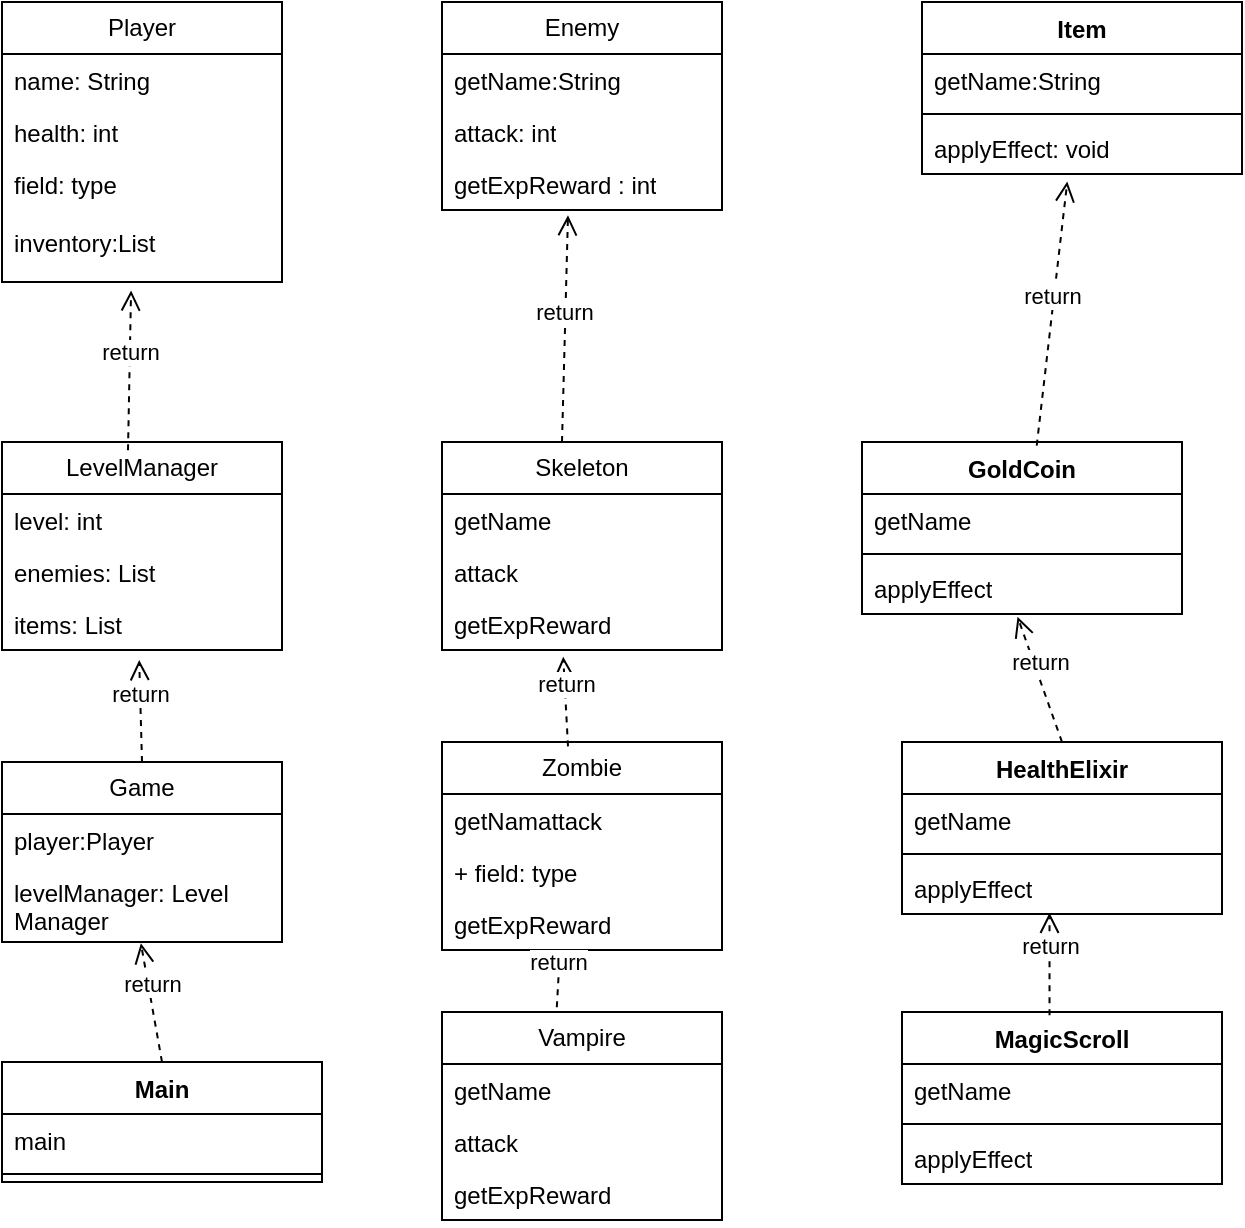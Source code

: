 <mxfile version="26.0.11">
  <diagram name="Страница — 1" id="aURsIyw-ZtaMsCR25LBM">
    <mxGraphModel dx="1290" dy="557" grid="1" gridSize="10" guides="1" tooltips="1" connect="1" arrows="1" fold="1" page="1" pageScale="1" pageWidth="827" pageHeight="1169" math="0" shadow="0">
      <root>
        <mxCell id="0" />
        <mxCell id="1" parent="0" />
        <mxCell id="g6PIy_8xpph2pY8H1rn6-1" value="Player" style="swimlane;fontStyle=0;childLayout=stackLayout;horizontal=1;startSize=26;fillColor=none;horizontalStack=0;resizeParent=1;resizeParentMax=0;resizeLast=0;collapsible=1;marginBottom=0;whiteSpace=wrap;html=1;" vertex="1" parent="1">
          <mxGeometry x="40" y="80" width="140" height="140" as="geometry" />
        </mxCell>
        <mxCell id="g6PIy_8xpph2pY8H1rn6-2" value="name: String" style="text;strokeColor=none;fillColor=none;align=left;verticalAlign=top;spacingLeft=4;spacingRight=4;overflow=hidden;rotatable=0;points=[[0,0.5],[1,0.5]];portConstraint=eastwest;whiteSpace=wrap;html=1;" vertex="1" parent="g6PIy_8xpph2pY8H1rn6-1">
          <mxGeometry y="26" width="140" height="26" as="geometry" />
        </mxCell>
        <mxCell id="g6PIy_8xpph2pY8H1rn6-3" value="health: int" style="text;strokeColor=none;fillColor=none;align=left;verticalAlign=top;spacingLeft=4;spacingRight=4;overflow=hidden;rotatable=0;points=[[0,0.5],[1,0.5]];portConstraint=eastwest;whiteSpace=wrap;html=1;" vertex="1" parent="g6PIy_8xpph2pY8H1rn6-1">
          <mxGeometry y="52" width="140" height="26" as="geometry" />
        </mxCell>
        <mxCell id="g6PIy_8xpph2pY8H1rn6-4" value="field: type&lt;br&gt;&lt;br&gt;inventory:List" style="text;strokeColor=none;fillColor=none;align=left;verticalAlign=top;spacingLeft=4;spacingRight=4;overflow=hidden;rotatable=0;points=[[0,0.5],[1,0.5]];portConstraint=eastwest;whiteSpace=wrap;html=1;" vertex="1" parent="g6PIy_8xpph2pY8H1rn6-1">
          <mxGeometry y="78" width="140" height="62" as="geometry" />
        </mxCell>
        <mxCell id="g6PIy_8xpph2pY8H1rn6-10" value="Enemy" style="swimlane;fontStyle=0;childLayout=stackLayout;horizontal=1;startSize=26;fillColor=none;horizontalStack=0;resizeParent=1;resizeParentMax=0;resizeLast=0;collapsible=1;marginBottom=0;whiteSpace=wrap;html=1;" vertex="1" parent="1">
          <mxGeometry x="260" y="80" width="140" height="104" as="geometry" />
        </mxCell>
        <mxCell id="g6PIy_8xpph2pY8H1rn6-11" value="getName:String" style="text;strokeColor=none;fillColor=none;align=left;verticalAlign=top;spacingLeft=4;spacingRight=4;overflow=hidden;rotatable=0;points=[[0,0.5],[1,0.5]];portConstraint=eastwest;whiteSpace=wrap;html=1;" vertex="1" parent="g6PIy_8xpph2pY8H1rn6-10">
          <mxGeometry y="26" width="140" height="26" as="geometry" />
        </mxCell>
        <mxCell id="g6PIy_8xpph2pY8H1rn6-12" value="attack: int" style="text;strokeColor=none;fillColor=none;align=left;verticalAlign=top;spacingLeft=4;spacingRight=4;overflow=hidden;rotatable=0;points=[[0,0.5],[1,0.5]];portConstraint=eastwest;whiteSpace=wrap;html=1;" vertex="1" parent="g6PIy_8xpph2pY8H1rn6-10">
          <mxGeometry y="52" width="140" height="26" as="geometry" />
        </mxCell>
        <mxCell id="g6PIy_8xpph2pY8H1rn6-13" value="getExpReward : int" style="text;strokeColor=none;fillColor=none;align=left;verticalAlign=top;spacingLeft=4;spacingRight=4;overflow=hidden;rotatable=0;points=[[0,0.5],[1,0.5]];portConstraint=eastwest;whiteSpace=wrap;html=1;" vertex="1" parent="g6PIy_8xpph2pY8H1rn6-10">
          <mxGeometry y="78" width="140" height="26" as="geometry" />
        </mxCell>
        <mxCell id="g6PIy_8xpph2pY8H1rn6-14" value="Item" style="swimlane;fontStyle=1;align=center;verticalAlign=top;childLayout=stackLayout;horizontal=1;startSize=26;horizontalStack=0;resizeParent=1;resizeParentMax=0;resizeLast=0;collapsible=1;marginBottom=0;whiteSpace=wrap;html=1;" vertex="1" parent="1">
          <mxGeometry x="500" y="80" width="160" height="86" as="geometry" />
        </mxCell>
        <mxCell id="g6PIy_8xpph2pY8H1rn6-15" value="getName:String" style="text;strokeColor=none;fillColor=none;align=left;verticalAlign=top;spacingLeft=4;spacingRight=4;overflow=hidden;rotatable=0;points=[[0,0.5],[1,0.5]];portConstraint=eastwest;whiteSpace=wrap;html=1;" vertex="1" parent="g6PIy_8xpph2pY8H1rn6-14">
          <mxGeometry y="26" width="160" height="26" as="geometry" />
        </mxCell>
        <mxCell id="g6PIy_8xpph2pY8H1rn6-16" value="" style="line;strokeWidth=1;fillColor=none;align=left;verticalAlign=middle;spacingTop=-1;spacingLeft=3;spacingRight=3;rotatable=0;labelPosition=right;points=[];portConstraint=eastwest;strokeColor=inherit;" vertex="1" parent="g6PIy_8xpph2pY8H1rn6-14">
          <mxGeometry y="52" width="160" height="8" as="geometry" />
        </mxCell>
        <mxCell id="g6PIy_8xpph2pY8H1rn6-17" value="applyEffect: void" style="text;strokeColor=none;fillColor=none;align=left;verticalAlign=top;spacingLeft=4;spacingRight=4;overflow=hidden;rotatable=0;points=[[0,0.5],[1,0.5]];portConstraint=eastwest;whiteSpace=wrap;html=1;" vertex="1" parent="g6PIy_8xpph2pY8H1rn6-14">
          <mxGeometry y="60" width="160" height="26" as="geometry" />
        </mxCell>
        <mxCell id="g6PIy_8xpph2pY8H1rn6-18" value="LevelManager" style="swimlane;fontStyle=0;childLayout=stackLayout;horizontal=1;startSize=26;fillColor=none;horizontalStack=0;resizeParent=1;resizeParentMax=0;resizeLast=0;collapsible=1;marginBottom=0;whiteSpace=wrap;html=1;" vertex="1" parent="1">
          <mxGeometry x="40" y="300" width="140" height="104" as="geometry" />
        </mxCell>
        <mxCell id="g6PIy_8xpph2pY8H1rn6-19" value="level: int" style="text;strokeColor=none;fillColor=none;align=left;verticalAlign=top;spacingLeft=4;spacingRight=4;overflow=hidden;rotatable=0;points=[[0,0.5],[1,0.5]];portConstraint=eastwest;whiteSpace=wrap;html=1;" vertex="1" parent="g6PIy_8xpph2pY8H1rn6-18">
          <mxGeometry y="26" width="140" height="26" as="geometry" />
        </mxCell>
        <mxCell id="g6PIy_8xpph2pY8H1rn6-20" value="enemies: List" style="text;strokeColor=none;fillColor=none;align=left;verticalAlign=top;spacingLeft=4;spacingRight=4;overflow=hidden;rotatable=0;points=[[0,0.5],[1,0.5]];portConstraint=eastwest;whiteSpace=wrap;html=1;" vertex="1" parent="g6PIy_8xpph2pY8H1rn6-18">
          <mxGeometry y="52" width="140" height="26" as="geometry" />
        </mxCell>
        <mxCell id="g6PIy_8xpph2pY8H1rn6-21" value="items: List" style="text;strokeColor=none;fillColor=none;align=left;verticalAlign=top;spacingLeft=4;spacingRight=4;overflow=hidden;rotatable=0;points=[[0,0.5],[1,0.5]];portConstraint=eastwest;whiteSpace=wrap;html=1;" vertex="1" parent="g6PIy_8xpph2pY8H1rn6-18">
          <mxGeometry y="78" width="140" height="26" as="geometry" />
        </mxCell>
        <mxCell id="g6PIy_8xpph2pY8H1rn6-22" value="Skeleton" style="swimlane;fontStyle=0;childLayout=stackLayout;horizontal=1;startSize=26;fillColor=none;horizontalStack=0;resizeParent=1;resizeParentMax=0;resizeLast=0;collapsible=1;marginBottom=0;whiteSpace=wrap;html=1;" vertex="1" parent="1">
          <mxGeometry x="260" y="300" width="140" height="104" as="geometry" />
        </mxCell>
        <mxCell id="g6PIy_8xpph2pY8H1rn6-23" value="getName" style="text;strokeColor=none;fillColor=none;align=left;verticalAlign=top;spacingLeft=4;spacingRight=4;overflow=hidden;rotatable=0;points=[[0,0.5],[1,0.5]];portConstraint=eastwest;whiteSpace=wrap;html=1;" vertex="1" parent="g6PIy_8xpph2pY8H1rn6-22">
          <mxGeometry y="26" width="140" height="26" as="geometry" />
        </mxCell>
        <mxCell id="g6PIy_8xpph2pY8H1rn6-24" value="attack" style="text;strokeColor=none;fillColor=none;align=left;verticalAlign=top;spacingLeft=4;spacingRight=4;overflow=hidden;rotatable=0;points=[[0,0.5],[1,0.5]];portConstraint=eastwest;whiteSpace=wrap;html=1;" vertex="1" parent="g6PIy_8xpph2pY8H1rn6-22">
          <mxGeometry y="52" width="140" height="26" as="geometry" />
        </mxCell>
        <mxCell id="g6PIy_8xpph2pY8H1rn6-25" value="getExpReward" style="text;strokeColor=none;fillColor=none;align=left;verticalAlign=top;spacingLeft=4;spacingRight=4;overflow=hidden;rotatable=0;points=[[0,0.5],[1,0.5]];portConstraint=eastwest;whiteSpace=wrap;html=1;" vertex="1" parent="g6PIy_8xpph2pY8H1rn6-22">
          <mxGeometry y="78" width="140" height="26" as="geometry" />
        </mxCell>
        <mxCell id="g6PIy_8xpph2pY8H1rn6-26" value="GoldCoin" style="swimlane;fontStyle=1;align=center;verticalAlign=top;childLayout=stackLayout;horizontal=1;startSize=26;horizontalStack=0;resizeParent=1;resizeParentMax=0;resizeLast=0;collapsible=1;marginBottom=0;whiteSpace=wrap;html=1;" vertex="1" parent="1">
          <mxGeometry x="470" y="300" width="160" height="86" as="geometry" />
        </mxCell>
        <mxCell id="g6PIy_8xpph2pY8H1rn6-27" value="getName" style="text;strokeColor=none;fillColor=none;align=left;verticalAlign=top;spacingLeft=4;spacingRight=4;overflow=hidden;rotatable=0;points=[[0,0.5],[1,0.5]];portConstraint=eastwest;whiteSpace=wrap;html=1;" vertex="1" parent="g6PIy_8xpph2pY8H1rn6-26">
          <mxGeometry y="26" width="160" height="26" as="geometry" />
        </mxCell>
        <mxCell id="g6PIy_8xpph2pY8H1rn6-28" value="" style="line;strokeWidth=1;fillColor=none;align=left;verticalAlign=middle;spacingTop=-1;spacingLeft=3;spacingRight=3;rotatable=0;labelPosition=right;points=[];portConstraint=eastwest;strokeColor=inherit;" vertex="1" parent="g6PIy_8xpph2pY8H1rn6-26">
          <mxGeometry y="52" width="160" height="8" as="geometry" />
        </mxCell>
        <mxCell id="g6PIy_8xpph2pY8H1rn6-29" value="applyEffect" style="text;strokeColor=none;fillColor=none;align=left;verticalAlign=top;spacingLeft=4;spacingRight=4;overflow=hidden;rotatable=0;points=[[0,0.5],[1,0.5]];portConstraint=eastwest;whiteSpace=wrap;html=1;" vertex="1" parent="g6PIy_8xpph2pY8H1rn6-26">
          <mxGeometry y="60" width="160" height="26" as="geometry" />
        </mxCell>
        <mxCell id="g6PIy_8xpph2pY8H1rn6-30" value="Game" style="swimlane;fontStyle=0;childLayout=stackLayout;horizontal=1;startSize=26;fillColor=none;horizontalStack=0;resizeParent=1;resizeParentMax=0;resizeLast=0;collapsible=1;marginBottom=0;whiteSpace=wrap;html=1;" vertex="1" parent="1">
          <mxGeometry x="40" y="460" width="140" height="90" as="geometry" />
        </mxCell>
        <mxCell id="g6PIy_8xpph2pY8H1rn6-31" value="player:Player" style="text;strokeColor=none;fillColor=none;align=left;verticalAlign=top;spacingLeft=4;spacingRight=4;overflow=hidden;rotatable=0;points=[[0,0.5],[1,0.5]];portConstraint=eastwest;whiteSpace=wrap;html=1;" vertex="1" parent="g6PIy_8xpph2pY8H1rn6-30">
          <mxGeometry y="26" width="140" height="26" as="geometry" />
        </mxCell>
        <mxCell id="g6PIy_8xpph2pY8H1rn6-32" value="levelManager: Level Manager" style="text;strokeColor=none;fillColor=none;align=left;verticalAlign=top;spacingLeft=4;spacingRight=4;overflow=hidden;rotatable=0;points=[[0,0.5],[1,0.5]];portConstraint=eastwest;whiteSpace=wrap;html=1;" vertex="1" parent="g6PIy_8xpph2pY8H1rn6-30">
          <mxGeometry y="52" width="140" height="38" as="geometry" />
        </mxCell>
        <mxCell id="g6PIy_8xpph2pY8H1rn6-34" value="Zombie" style="swimlane;fontStyle=0;childLayout=stackLayout;horizontal=1;startSize=26;fillColor=none;horizontalStack=0;resizeParent=1;resizeParentMax=0;resizeLast=0;collapsible=1;marginBottom=0;whiteSpace=wrap;html=1;" vertex="1" parent="1">
          <mxGeometry x="260" y="450" width="140" height="104" as="geometry" />
        </mxCell>
        <mxCell id="g6PIy_8xpph2pY8H1rn6-35" value="getNamattack" style="text;strokeColor=none;fillColor=none;align=left;verticalAlign=top;spacingLeft=4;spacingRight=4;overflow=hidden;rotatable=0;points=[[0,0.5],[1,0.5]];portConstraint=eastwest;whiteSpace=wrap;html=1;" vertex="1" parent="g6PIy_8xpph2pY8H1rn6-34">
          <mxGeometry y="26" width="140" height="26" as="geometry" />
        </mxCell>
        <mxCell id="g6PIy_8xpph2pY8H1rn6-36" value="+ field: type" style="text;strokeColor=none;fillColor=none;align=left;verticalAlign=top;spacingLeft=4;spacingRight=4;overflow=hidden;rotatable=0;points=[[0,0.5],[1,0.5]];portConstraint=eastwest;whiteSpace=wrap;html=1;" vertex="1" parent="g6PIy_8xpph2pY8H1rn6-34">
          <mxGeometry y="52" width="140" height="26" as="geometry" />
        </mxCell>
        <mxCell id="g6PIy_8xpph2pY8H1rn6-37" value="getExpReward" style="text;strokeColor=none;fillColor=none;align=left;verticalAlign=top;spacingLeft=4;spacingRight=4;overflow=hidden;rotatable=0;points=[[0,0.5],[1,0.5]];portConstraint=eastwest;whiteSpace=wrap;html=1;" vertex="1" parent="g6PIy_8xpph2pY8H1rn6-34">
          <mxGeometry y="78" width="140" height="26" as="geometry" />
        </mxCell>
        <mxCell id="g6PIy_8xpph2pY8H1rn6-38" value="HealthElixir" style="swimlane;fontStyle=1;align=center;verticalAlign=top;childLayout=stackLayout;horizontal=1;startSize=26;horizontalStack=0;resizeParent=1;resizeParentMax=0;resizeLast=0;collapsible=1;marginBottom=0;whiteSpace=wrap;html=1;" vertex="1" parent="1">
          <mxGeometry x="490" y="450" width="160" height="86" as="geometry" />
        </mxCell>
        <mxCell id="g6PIy_8xpph2pY8H1rn6-39" value="getName" style="text;strokeColor=none;fillColor=none;align=left;verticalAlign=top;spacingLeft=4;spacingRight=4;overflow=hidden;rotatable=0;points=[[0,0.5],[1,0.5]];portConstraint=eastwest;whiteSpace=wrap;html=1;" vertex="1" parent="g6PIy_8xpph2pY8H1rn6-38">
          <mxGeometry y="26" width="160" height="26" as="geometry" />
        </mxCell>
        <mxCell id="g6PIy_8xpph2pY8H1rn6-40" value="" style="line;strokeWidth=1;fillColor=none;align=left;verticalAlign=middle;spacingTop=-1;spacingLeft=3;spacingRight=3;rotatable=0;labelPosition=right;points=[];portConstraint=eastwest;strokeColor=inherit;" vertex="1" parent="g6PIy_8xpph2pY8H1rn6-38">
          <mxGeometry y="52" width="160" height="8" as="geometry" />
        </mxCell>
        <mxCell id="g6PIy_8xpph2pY8H1rn6-41" value="applyEffect" style="text;strokeColor=none;fillColor=none;align=left;verticalAlign=top;spacingLeft=4;spacingRight=4;overflow=hidden;rotatable=0;points=[[0,0.5],[1,0.5]];portConstraint=eastwest;whiteSpace=wrap;html=1;" vertex="1" parent="g6PIy_8xpph2pY8H1rn6-38">
          <mxGeometry y="60" width="160" height="26" as="geometry" />
        </mxCell>
        <mxCell id="g6PIy_8xpph2pY8H1rn6-42" value="Main" style="swimlane;fontStyle=1;align=center;verticalAlign=top;childLayout=stackLayout;horizontal=1;startSize=26;horizontalStack=0;resizeParent=1;resizeParentMax=0;resizeLast=0;collapsible=1;marginBottom=0;whiteSpace=wrap;html=1;" vertex="1" parent="1">
          <mxGeometry x="40" y="610" width="160" height="60" as="geometry" />
        </mxCell>
        <mxCell id="g6PIy_8xpph2pY8H1rn6-43" value="main" style="text;strokeColor=none;fillColor=none;align=left;verticalAlign=top;spacingLeft=4;spacingRight=4;overflow=hidden;rotatable=0;points=[[0,0.5],[1,0.5]];portConstraint=eastwest;whiteSpace=wrap;html=1;" vertex="1" parent="g6PIy_8xpph2pY8H1rn6-42">
          <mxGeometry y="26" width="160" height="26" as="geometry" />
        </mxCell>
        <mxCell id="g6PIy_8xpph2pY8H1rn6-44" value="" style="line;strokeWidth=1;fillColor=none;align=left;verticalAlign=middle;spacingTop=-1;spacingLeft=3;spacingRight=3;rotatable=0;labelPosition=right;points=[];portConstraint=eastwest;strokeColor=inherit;" vertex="1" parent="g6PIy_8xpph2pY8H1rn6-42">
          <mxGeometry y="52" width="160" height="8" as="geometry" />
        </mxCell>
        <mxCell id="g6PIy_8xpph2pY8H1rn6-46" value="Vampire" style="swimlane;fontStyle=0;childLayout=stackLayout;horizontal=1;startSize=26;fillColor=none;horizontalStack=0;resizeParent=1;resizeParentMax=0;resizeLast=0;collapsible=1;marginBottom=0;whiteSpace=wrap;html=1;" vertex="1" parent="1">
          <mxGeometry x="260" y="585" width="140" height="104" as="geometry" />
        </mxCell>
        <mxCell id="g6PIy_8xpph2pY8H1rn6-47" value="getName" style="text;strokeColor=none;fillColor=none;align=left;verticalAlign=top;spacingLeft=4;spacingRight=4;overflow=hidden;rotatable=0;points=[[0,0.5],[1,0.5]];portConstraint=eastwest;whiteSpace=wrap;html=1;" vertex="1" parent="g6PIy_8xpph2pY8H1rn6-46">
          <mxGeometry y="26" width="140" height="26" as="geometry" />
        </mxCell>
        <mxCell id="g6PIy_8xpph2pY8H1rn6-48" value="attack" style="text;strokeColor=none;fillColor=none;align=left;verticalAlign=top;spacingLeft=4;spacingRight=4;overflow=hidden;rotatable=0;points=[[0,0.5],[1,0.5]];portConstraint=eastwest;whiteSpace=wrap;html=1;" vertex="1" parent="g6PIy_8xpph2pY8H1rn6-46">
          <mxGeometry y="52" width="140" height="26" as="geometry" />
        </mxCell>
        <mxCell id="g6PIy_8xpph2pY8H1rn6-49" value="getExpReward" style="text;strokeColor=none;fillColor=none;align=left;verticalAlign=top;spacingLeft=4;spacingRight=4;overflow=hidden;rotatable=0;points=[[0,0.5],[1,0.5]];portConstraint=eastwest;whiteSpace=wrap;html=1;" vertex="1" parent="g6PIy_8xpph2pY8H1rn6-46">
          <mxGeometry y="78" width="140" height="26" as="geometry" />
        </mxCell>
        <mxCell id="g6PIy_8xpph2pY8H1rn6-50" value="MagicScroll" style="swimlane;fontStyle=1;align=center;verticalAlign=top;childLayout=stackLayout;horizontal=1;startSize=26;horizontalStack=0;resizeParent=1;resizeParentMax=0;resizeLast=0;collapsible=1;marginBottom=0;whiteSpace=wrap;html=1;" vertex="1" parent="1">
          <mxGeometry x="490" y="585" width="160" height="86" as="geometry" />
        </mxCell>
        <mxCell id="g6PIy_8xpph2pY8H1rn6-51" value="getName" style="text;strokeColor=none;fillColor=none;align=left;verticalAlign=top;spacingLeft=4;spacingRight=4;overflow=hidden;rotatable=0;points=[[0,0.5],[1,0.5]];portConstraint=eastwest;whiteSpace=wrap;html=1;" vertex="1" parent="g6PIy_8xpph2pY8H1rn6-50">
          <mxGeometry y="26" width="160" height="26" as="geometry" />
        </mxCell>
        <mxCell id="g6PIy_8xpph2pY8H1rn6-52" value="" style="line;strokeWidth=1;fillColor=none;align=left;verticalAlign=middle;spacingTop=-1;spacingLeft=3;spacingRight=3;rotatable=0;labelPosition=right;points=[];portConstraint=eastwest;strokeColor=inherit;" vertex="1" parent="g6PIy_8xpph2pY8H1rn6-50">
          <mxGeometry y="52" width="160" height="8" as="geometry" />
        </mxCell>
        <mxCell id="g6PIy_8xpph2pY8H1rn6-53" value="applyEffect" style="text;strokeColor=none;fillColor=none;align=left;verticalAlign=top;spacingLeft=4;spacingRight=4;overflow=hidden;rotatable=0;points=[[0,0.5],[1,0.5]];portConstraint=eastwest;whiteSpace=wrap;html=1;" vertex="1" parent="g6PIy_8xpph2pY8H1rn6-50">
          <mxGeometry y="60" width="160" height="26" as="geometry" />
        </mxCell>
        <mxCell id="g6PIy_8xpph2pY8H1rn6-54" value="return" style="html=1;verticalAlign=bottom;endArrow=open;dashed=1;endSize=8;curved=0;rounded=0;entryX=0.433;entryY=1.131;entryDx=0;entryDy=0;entryPerimeter=0;exitX=0.45;exitY=0.021;exitDx=0;exitDy=0;exitPerimeter=0;" edge="1" parent="1" source="g6PIy_8xpph2pY8H1rn6-34" target="g6PIy_8xpph2pY8H1rn6-25">
          <mxGeometry relative="1" as="geometry">
            <mxPoint x="400" y="440" as="sourcePoint" />
            <mxPoint x="320" y="440" as="targetPoint" />
          </mxGeometry>
        </mxCell>
        <mxCell id="g6PIy_8xpph2pY8H1rn6-55" value="return" style="html=1;verticalAlign=bottom;endArrow=open;dashed=1;endSize=8;curved=0;rounded=0;exitX=0.45;exitY=0.04;exitDx=0;exitDy=0;exitPerimeter=0;entryX=0.461;entryY=1.068;entryDx=0;entryDy=0;entryPerimeter=0;" edge="1" parent="1" source="g6PIy_8xpph2pY8H1rn6-18" target="g6PIy_8xpph2pY8H1rn6-4">
          <mxGeometry relative="1" as="geometry">
            <mxPoint x="440" y="250" as="sourcePoint" />
            <mxPoint x="360" y="250" as="targetPoint" />
          </mxGeometry>
        </mxCell>
        <mxCell id="g6PIy_8xpph2pY8H1rn6-56" value="return" style="html=1;verticalAlign=bottom;endArrow=open;dashed=1;endSize=8;curved=0;rounded=0;entryX=0.45;entryY=1.1;entryDx=0;entryDy=0;entryPerimeter=0;" edge="1" parent="1" target="g6PIy_8xpph2pY8H1rn6-13">
          <mxGeometry relative="1" as="geometry">
            <mxPoint x="320" y="300" as="sourcePoint" />
            <mxPoint x="115" y="234" as="targetPoint" />
          </mxGeometry>
        </mxCell>
        <mxCell id="g6PIy_8xpph2pY8H1rn6-57" value="return" style="html=1;verticalAlign=bottom;endArrow=open;dashed=1;endSize=8;curved=0;rounded=0;exitX=0.5;exitY=0;exitDx=0;exitDy=0;entryX=0.49;entryY=1.192;entryDx=0;entryDy=0;entryPerimeter=0;" edge="1" parent="1" source="g6PIy_8xpph2pY8H1rn6-30" target="g6PIy_8xpph2pY8H1rn6-21">
          <mxGeometry relative="1" as="geometry">
            <mxPoint x="123" y="324" as="sourcePoint" />
            <mxPoint x="125" y="244" as="targetPoint" />
          </mxGeometry>
        </mxCell>
        <mxCell id="g6PIy_8xpph2pY8H1rn6-58" value="return" style="html=1;verticalAlign=bottom;endArrow=open;dashed=1;endSize=8;curved=0;rounded=0;exitX=0.546;exitY=0.021;exitDx=0;exitDy=0;exitPerimeter=0;entryX=0.454;entryY=1.146;entryDx=0;entryDy=0;entryPerimeter=0;" edge="1" parent="1" source="g6PIy_8xpph2pY8H1rn6-26" target="g6PIy_8xpph2pY8H1rn6-17">
          <mxGeometry relative="1" as="geometry">
            <mxPoint x="133" y="334" as="sourcePoint" />
            <mxPoint x="135" y="254" as="targetPoint" />
          </mxGeometry>
        </mxCell>
        <mxCell id="g6PIy_8xpph2pY8H1rn6-59" value="return" style="html=1;verticalAlign=bottom;endArrow=open;dashed=1;endSize=8;curved=0;rounded=0;exitX=0.5;exitY=0;exitDx=0;exitDy=0;entryX=0.496;entryY=1.016;entryDx=0;entryDy=0;entryPerimeter=0;" edge="1" parent="1" source="g6PIy_8xpph2pY8H1rn6-42" target="g6PIy_8xpph2pY8H1rn6-32">
          <mxGeometry relative="1" as="geometry">
            <mxPoint x="143" y="344" as="sourcePoint" />
            <mxPoint x="145" y="264" as="targetPoint" />
          </mxGeometry>
        </mxCell>
        <mxCell id="g6PIy_8xpph2pY8H1rn6-60" value="return" style="html=1;verticalAlign=bottom;endArrow=open;dashed=1;endSize=8;curved=0;rounded=0;exitX=0.41;exitY=-0.023;exitDx=0;exitDy=0;exitPerimeter=0;entryX=0.421;entryY=1.054;entryDx=0;entryDy=0;entryPerimeter=0;" edge="1" parent="1" source="g6PIy_8xpph2pY8H1rn6-46" target="g6PIy_8xpph2pY8H1rn6-37">
          <mxGeometry relative="1" as="geometry">
            <mxPoint x="153" y="354" as="sourcePoint" />
            <mxPoint x="155" y="274" as="targetPoint" />
          </mxGeometry>
        </mxCell>
        <mxCell id="g6PIy_8xpph2pY8H1rn6-61" value="return" style="html=1;verticalAlign=bottom;endArrow=open;dashed=1;endSize=8;curved=0;rounded=0;exitX=0.5;exitY=0;exitDx=0;exitDy=0;entryX=0.486;entryY=1.054;entryDx=0;entryDy=0;entryPerimeter=0;" edge="1" parent="1" source="g6PIy_8xpph2pY8H1rn6-38" target="g6PIy_8xpph2pY8H1rn6-29">
          <mxGeometry relative="1" as="geometry">
            <mxPoint x="163" y="364" as="sourcePoint" />
            <mxPoint x="165" y="284" as="targetPoint" />
          </mxGeometry>
        </mxCell>
        <mxCell id="g6PIy_8xpph2pY8H1rn6-62" value="return" style="html=1;verticalAlign=bottom;endArrow=open;dashed=1;endSize=8;curved=0;rounded=0;exitX=0.461;exitY=0.019;exitDx=0;exitDy=0;exitPerimeter=0;entryX=0.461;entryY=0.977;entryDx=0;entryDy=0;entryPerimeter=0;" edge="1" parent="1" source="g6PIy_8xpph2pY8H1rn6-50" target="g6PIy_8xpph2pY8H1rn6-41">
          <mxGeometry relative="1" as="geometry">
            <mxPoint x="173" y="374" as="sourcePoint" />
            <mxPoint x="175" y="294" as="targetPoint" />
          </mxGeometry>
        </mxCell>
      </root>
    </mxGraphModel>
  </diagram>
</mxfile>
